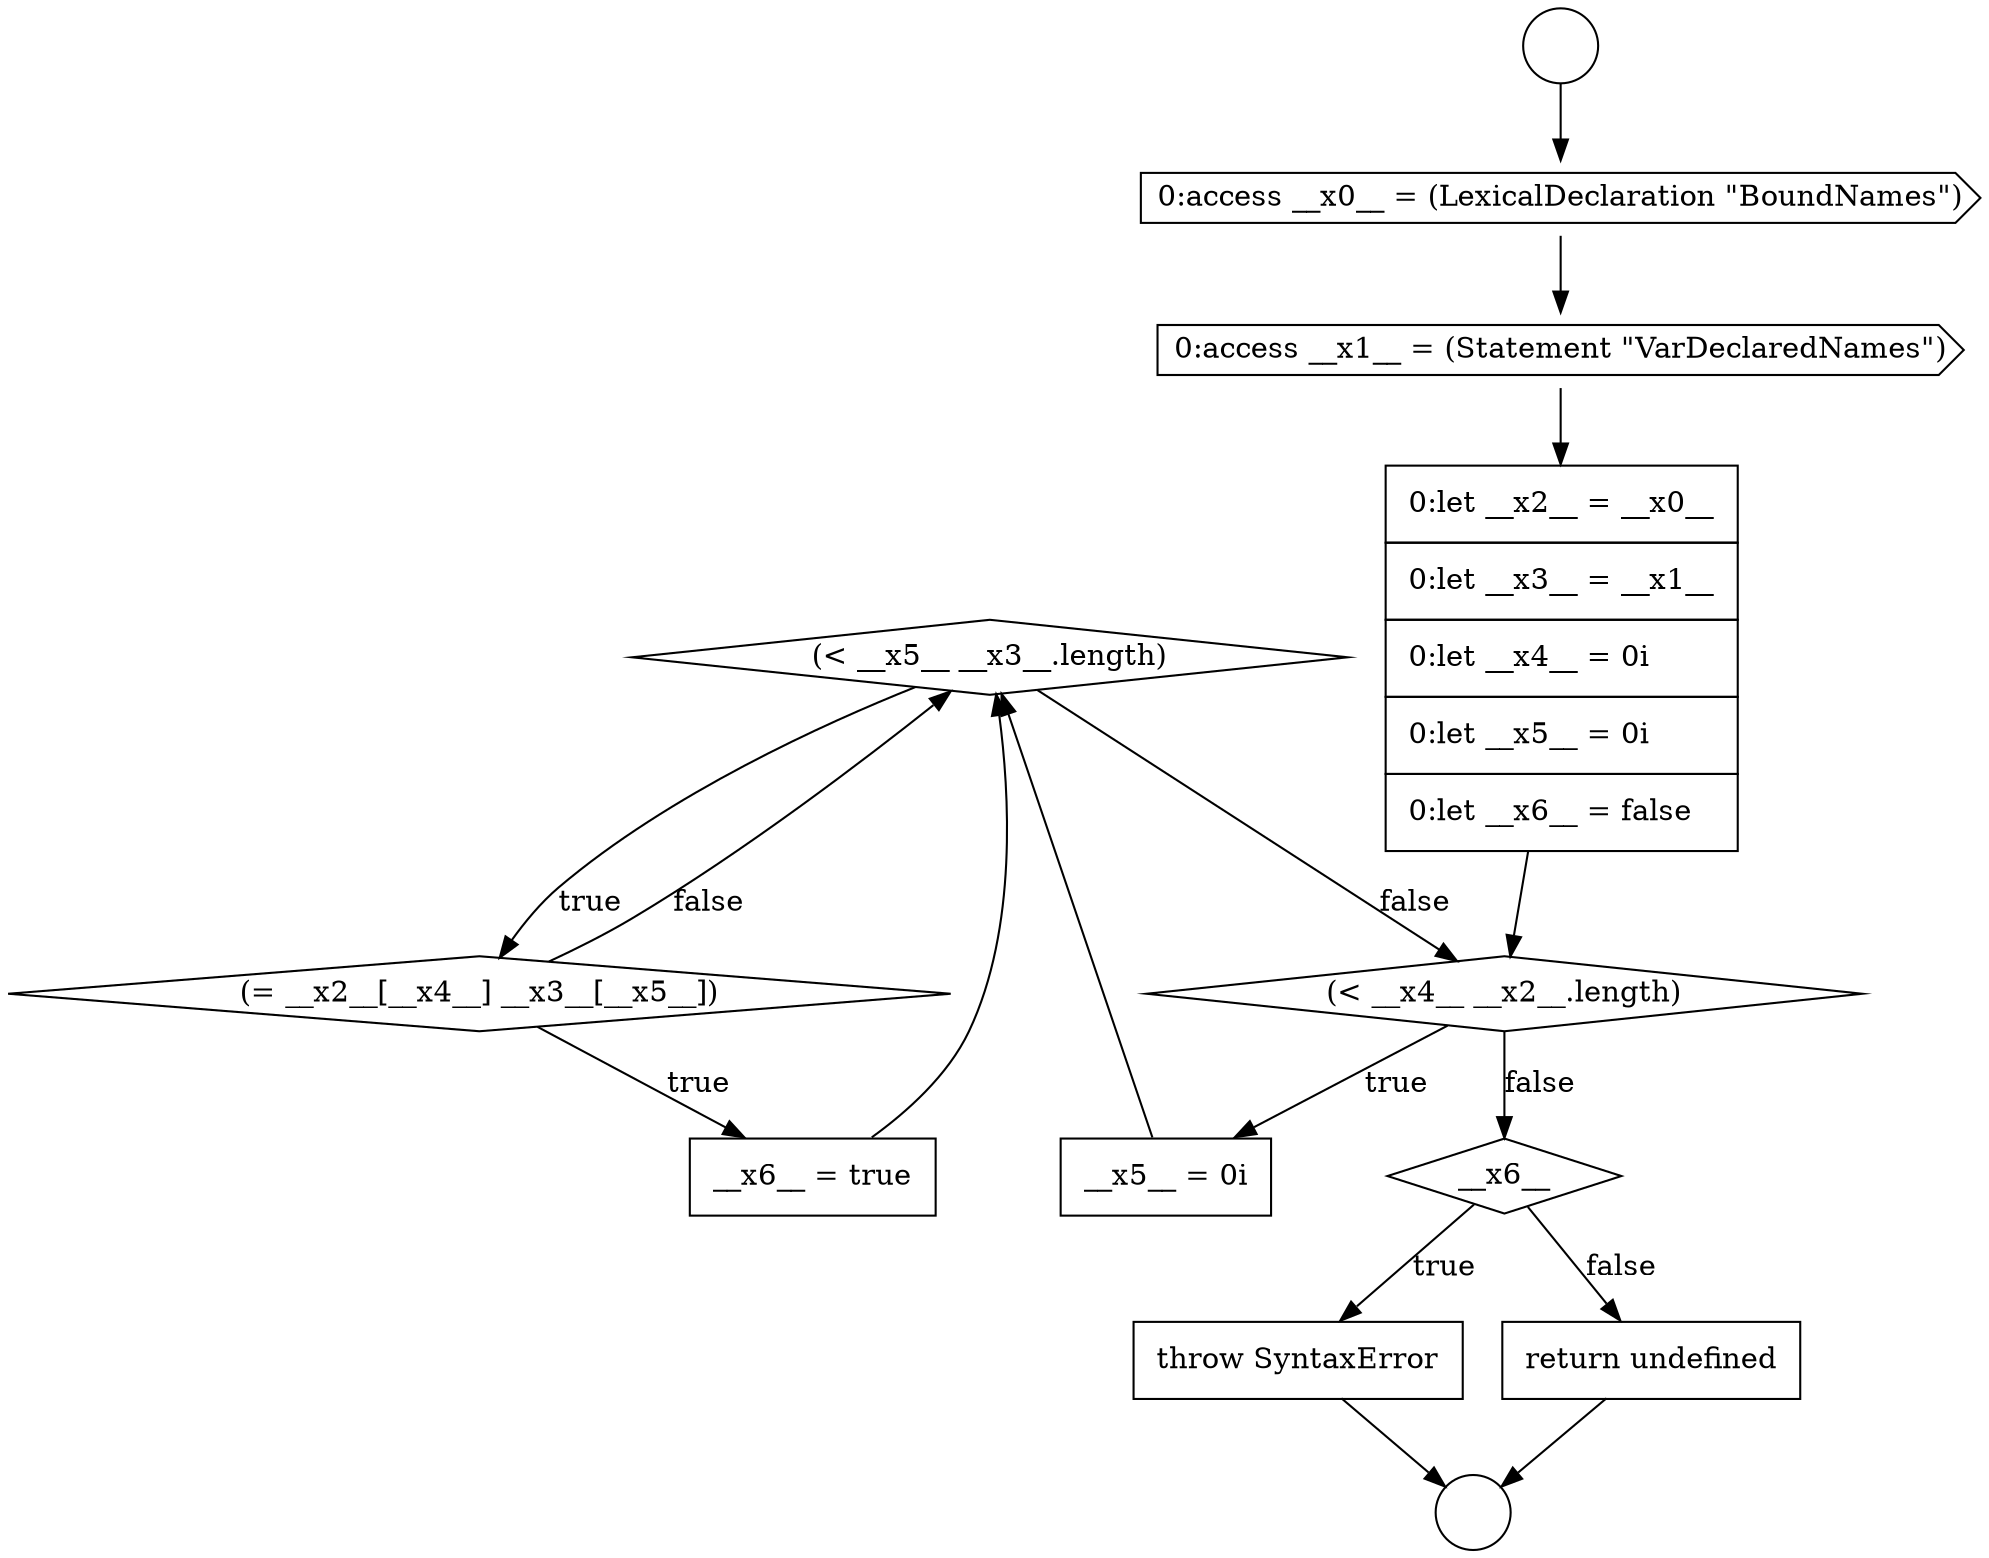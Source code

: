 digraph {
  node20038 [shape=diamond, label=<<font color="black">(&lt; __x5__ __x3__.length)</font>> color="black" fillcolor="white" style=filled]
  node20042 [shape=none, margin=0, label=<<font color="black">
    <table border="0" cellborder="1" cellspacing="0" cellpadding="10">
      <tr><td align="left">throw SyntaxError</td></tr>
    </table>
  </font>> color="black" fillcolor="white" style=filled]
  node20032 [shape=circle label=" " color="black" fillcolor="white" style=filled]
  node20037 [shape=none, margin=0, label=<<font color="black">
    <table border="0" cellborder="1" cellspacing="0" cellpadding="10">
      <tr><td align="left">__x5__ = 0i</td></tr>
    </table>
  </font>> color="black" fillcolor="white" style=filled]
  node20041 [shape=diamond, label=<<font color="black">__x6__</font>> color="black" fillcolor="white" style=filled]
  node20036 [shape=diamond, label=<<font color="black">(&lt; __x4__ __x2__.length)</font>> color="black" fillcolor="white" style=filled]
  node20039 [shape=diamond, label=<<font color="black">(= __x2__[__x4__] __x3__[__x5__])</font>> color="black" fillcolor="white" style=filled]
  node20031 [shape=circle label=" " color="black" fillcolor="white" style=filled]
  node20034 [shape=cds, label=<<font color="black">0:access __x1__ = (Statement &quot;VarDeclaredNames&quot;)</font>> color="black" fillcolor="white" style=filled]
  node20033 [shape=cds, label=<<font color="black">0:access __x0__ = (LexicalDeclaration &quot;BoundNames&quot;)</font>> color="black" fillcolor="white" style=filled]
  node20043 [shape=none, margin=0, label=<<font color="black">
    <table border="0" cellborder="1" cellspacing="0" cellpadding="10">
      <tr><td align="left">return undefined</td></tr>
    </table>
  </font>> color="black" fillcolor="white" style=filled]
  node20040 [shape=none, margin=0, label=<<font color="black">
    <table border="0" cellborder="1" cellspacing="0" cellpadding="10">
      <tr><td align="left">__x6__ = true</td></tr>
    </table>
  </font>> color="black" fillcolor="white" style=filled]
  node20035 [shape=none, margin=0, label=<<font color="black">
    <table border="0" cellborder="1" cellspacing="0" cellpadding="10">
      <tr><td align="left">0:let __x2__ = __x0__</td></tr>
      <tr><td align="left">0:let __x3__ = __x1__</td></tr>
      <tr><td align="left">0:let __x4__ = 0i</td></tr>
      <tr><td align="left">0:let __x5__ = 0i</td></tr>
      <tr><td align="left">0:let __x6__ = false</td></tr>
    </table>
  </font>> color="black" fillcolor="white" style=filled]
  node20039 -> node20040 [label=<<font color="black">true</font>> color="black"]
  node20039 -> node20038 [label=<<font color="black">false</font>> color="black"]
  node20043 -> node20032 [ color="black"]
  node20033 -> node20034 [ color="black"]
  node20041 -> node20042 [label=<<font color="black">true</font>> color="black"]
  node20041 -> node20043 [label=<<font color="black">false</font>> color="black"]
  node20034 -> node20035 [ color="black"]
  node20037 -> node20038 [ color="black"]
  node20042 -> node20032 [ color="black"]
  node20031 -> node20033 [ color="black"]
  node20040 -> node20038 [ color="black"]
  node20036 -> node20037 [label=<<font color="black">true</font>> color="black"]
  node20036 -> node20041 [label=<<font color="black">false</font>> color="black"]
  node20035 -> node20036 [ color="black"]
  node20038 -> node20039 [label=<<font color="black">true</font>> color="black"]
  node20038 -> node20036 [label=<<font color="black">false</font>> color="black"]
}
